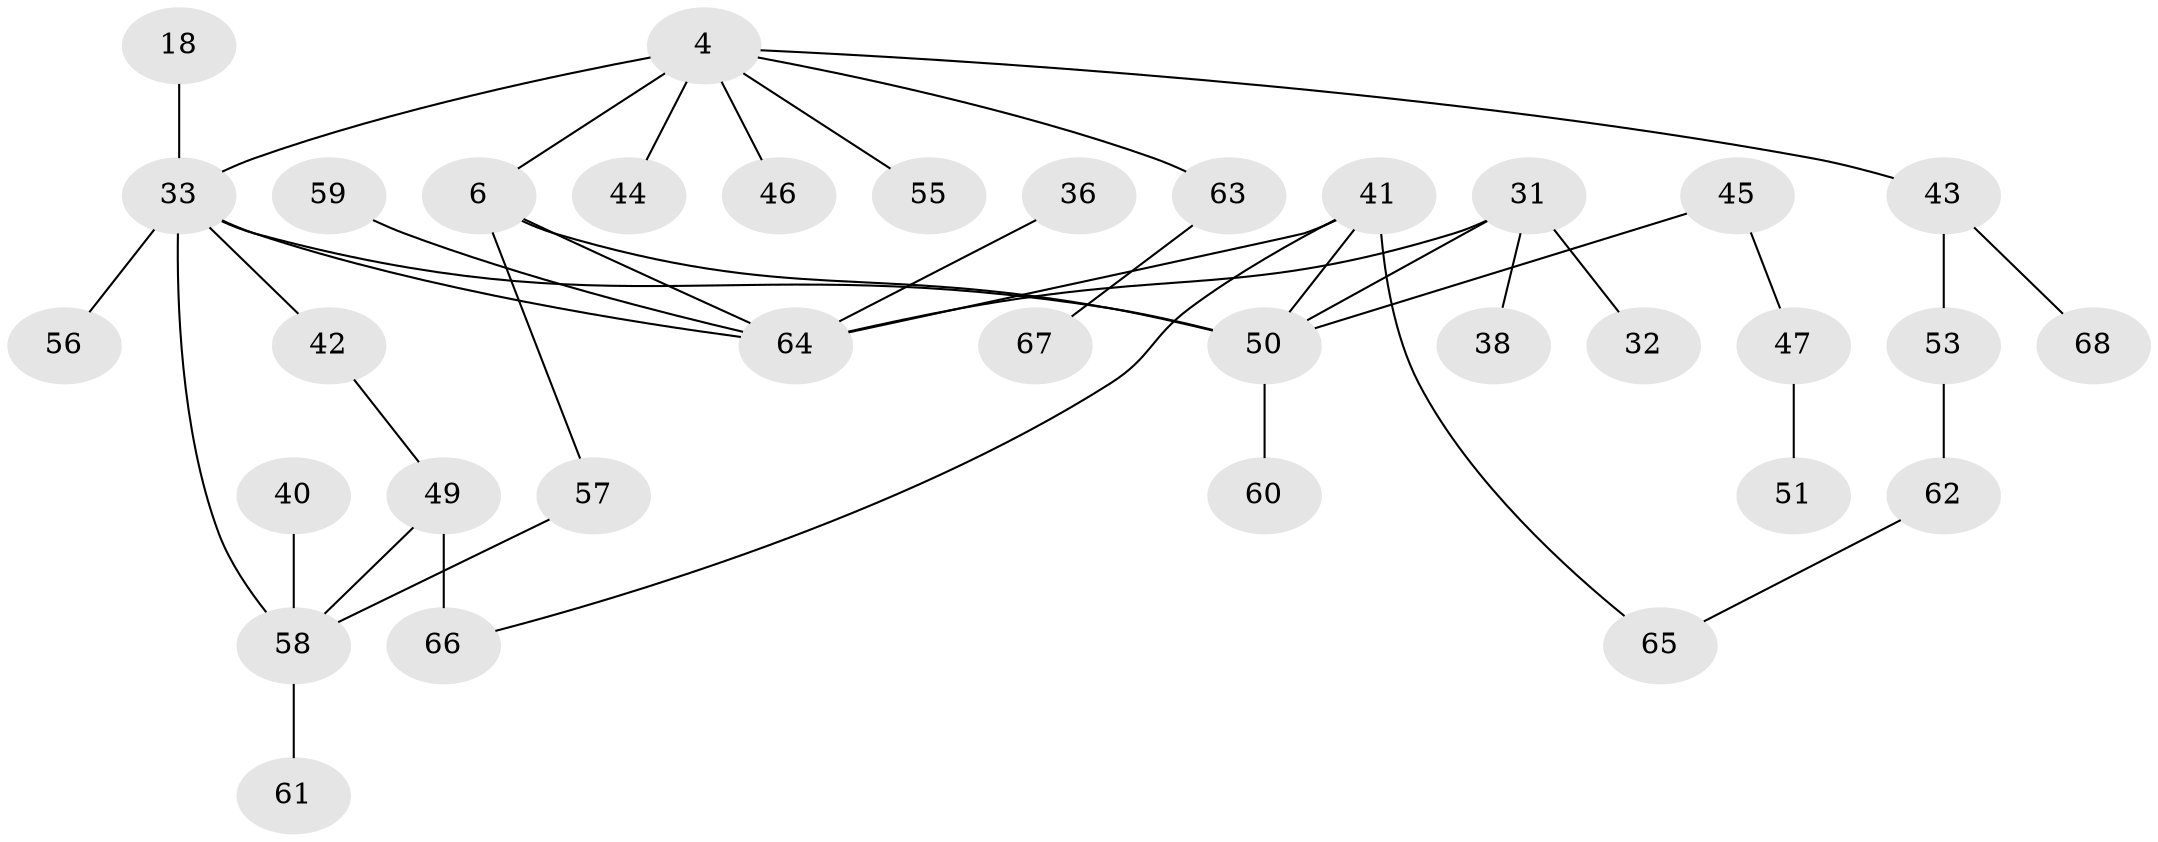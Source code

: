 // original degree distribution, {7: 0.029411764705882353, 3: 0.20588235294117646, 8: 0.014705882352941176, 5: 0.029411764705882353, 4: 0.08823529411764706, 2: 0.36764705882352944, 1: 0.2647058823529412}
// Generated by graph-tools (version 1.1) at 2025/45/03/04/25 21:45:24]
// undirected, 34 vertices, 41 edges
graph export_dot {
graph [start="1"]
  node [color=gray90,style=filled];
  4;
  6 [super="+5"];
  18;
  31;
  32;
  33 [super="+10+30"];
  36;
  38;
  40 [super="+8"];
  41 [super="+16"];
  42;
  43 [super="+17+28"];
  44;
  45;
  46 [super="+12"];
  47;
  49 [super="+34"];
  50 [super="+48+35+39"];
  51;
  53;
  55 [super="+23"];
  56;
  57;
  58 [super="+1+3"];
  59;
  60;
  61 [super="+24"];
  62;
  63 [super="+22"];
  64 [super="+25+20"];
  65 [super="+26"];
  66 [super="+54+52"];
  67;
  68;
  4 -- 44;
  4 -- 6 [weight=2];
  4 -- 33;
  4 -- 43;
  4 -- 46;
  4 -- 63;
  4 -- 55;
  6 -- 57;
  6 -- 64 [weight=2];
  6 -- 50;
  18 -- 33;
  31 -- 32;
  31 -- 38;
  31 -- 64 [weight=2];
  31 -- 50;
  33 -- 42;
  33 -- 58 [weight=2];
  33 -- 50;
  33 -- 56;
  33 -- 64;
  36 -- 64;
  40 -- 58;
  41 -- 64 [weight=2];
  41 -- 66;
  41 -- 65;
  41 -- 50;
  42 -- 49;
  43 -- 53;
  43 -- 68;
  45 -- 47;
  45 -- 50;
  47 -- 51;
  49 -- 58 [weight=2];
  49 -- 66 [weight=2];
  50 -- 60;
  53 -- 62;
  57 -- 58;
  58 -- 61;
  59 -- 64 [weight=2];
  62 -- 65;
  63 -- 67;
}
